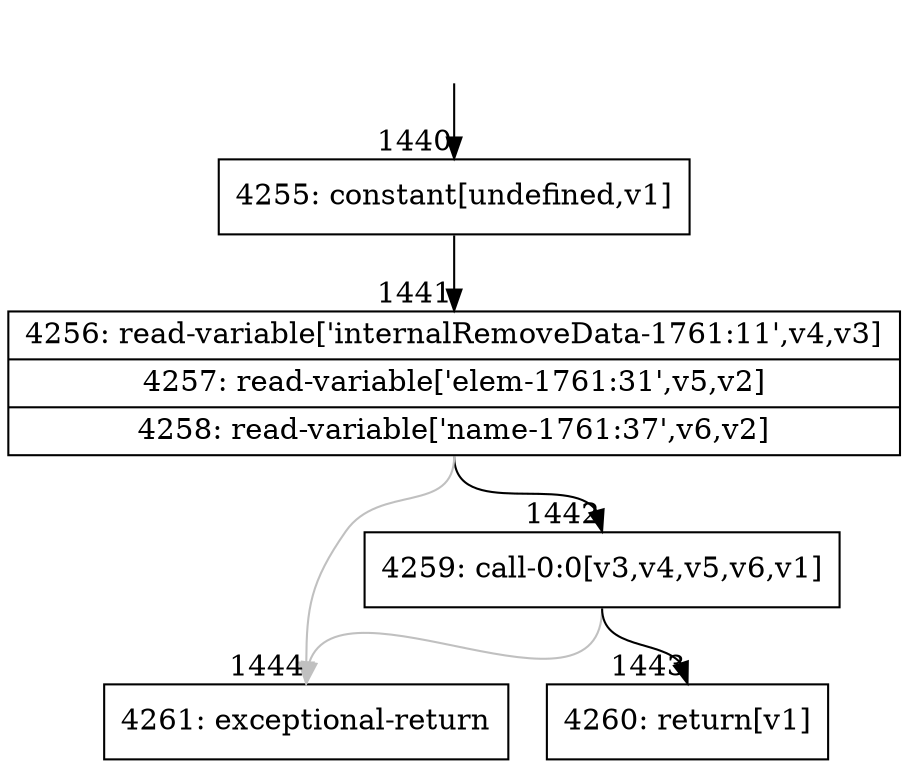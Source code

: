 digraph {
rankdir="TD"
BB_entry96[shape=none,label=""];
BB_entry96 -> BB1440 [tailport=s, headport=n, headlabel="    1440"]
BB1440 [shape=record label="{4255: constant[undefined,v1]}" ] 
BB1440 -> BB1441 [tailport=s, headport=n, headlabel="      1441"]
BB1441 [shape=record label="{4256: read-variable['internalRemoveData-1761:11',v4,v3]|4257: read-variable['elem-1761:31',v5,v2]|4258: read-variable['name-1761:37',v6,v2]}" ] 
BB1441 -> BB1442 [tailport=s, headport=n, headlabel="      1442"]
BB1441 -> BB1444 [tailport=s, headport=n, color=gray, headlabel="      1444"]
BB1442 [shape=record label="{4259: call-0:0[v3,v4,v5,v6,v1]}" ] 
BB1442 -> BB1443 [tailport=s, headport=n, headlabel="      1443"]
BB1442 -> BB1444 [tailport=s, headport=n, color=gray]
BB1443 [shape=record label="{4260: return[v1]}" ] 
BB1444 [shape=record label="{4261: exceptional-return}" ] 
}

